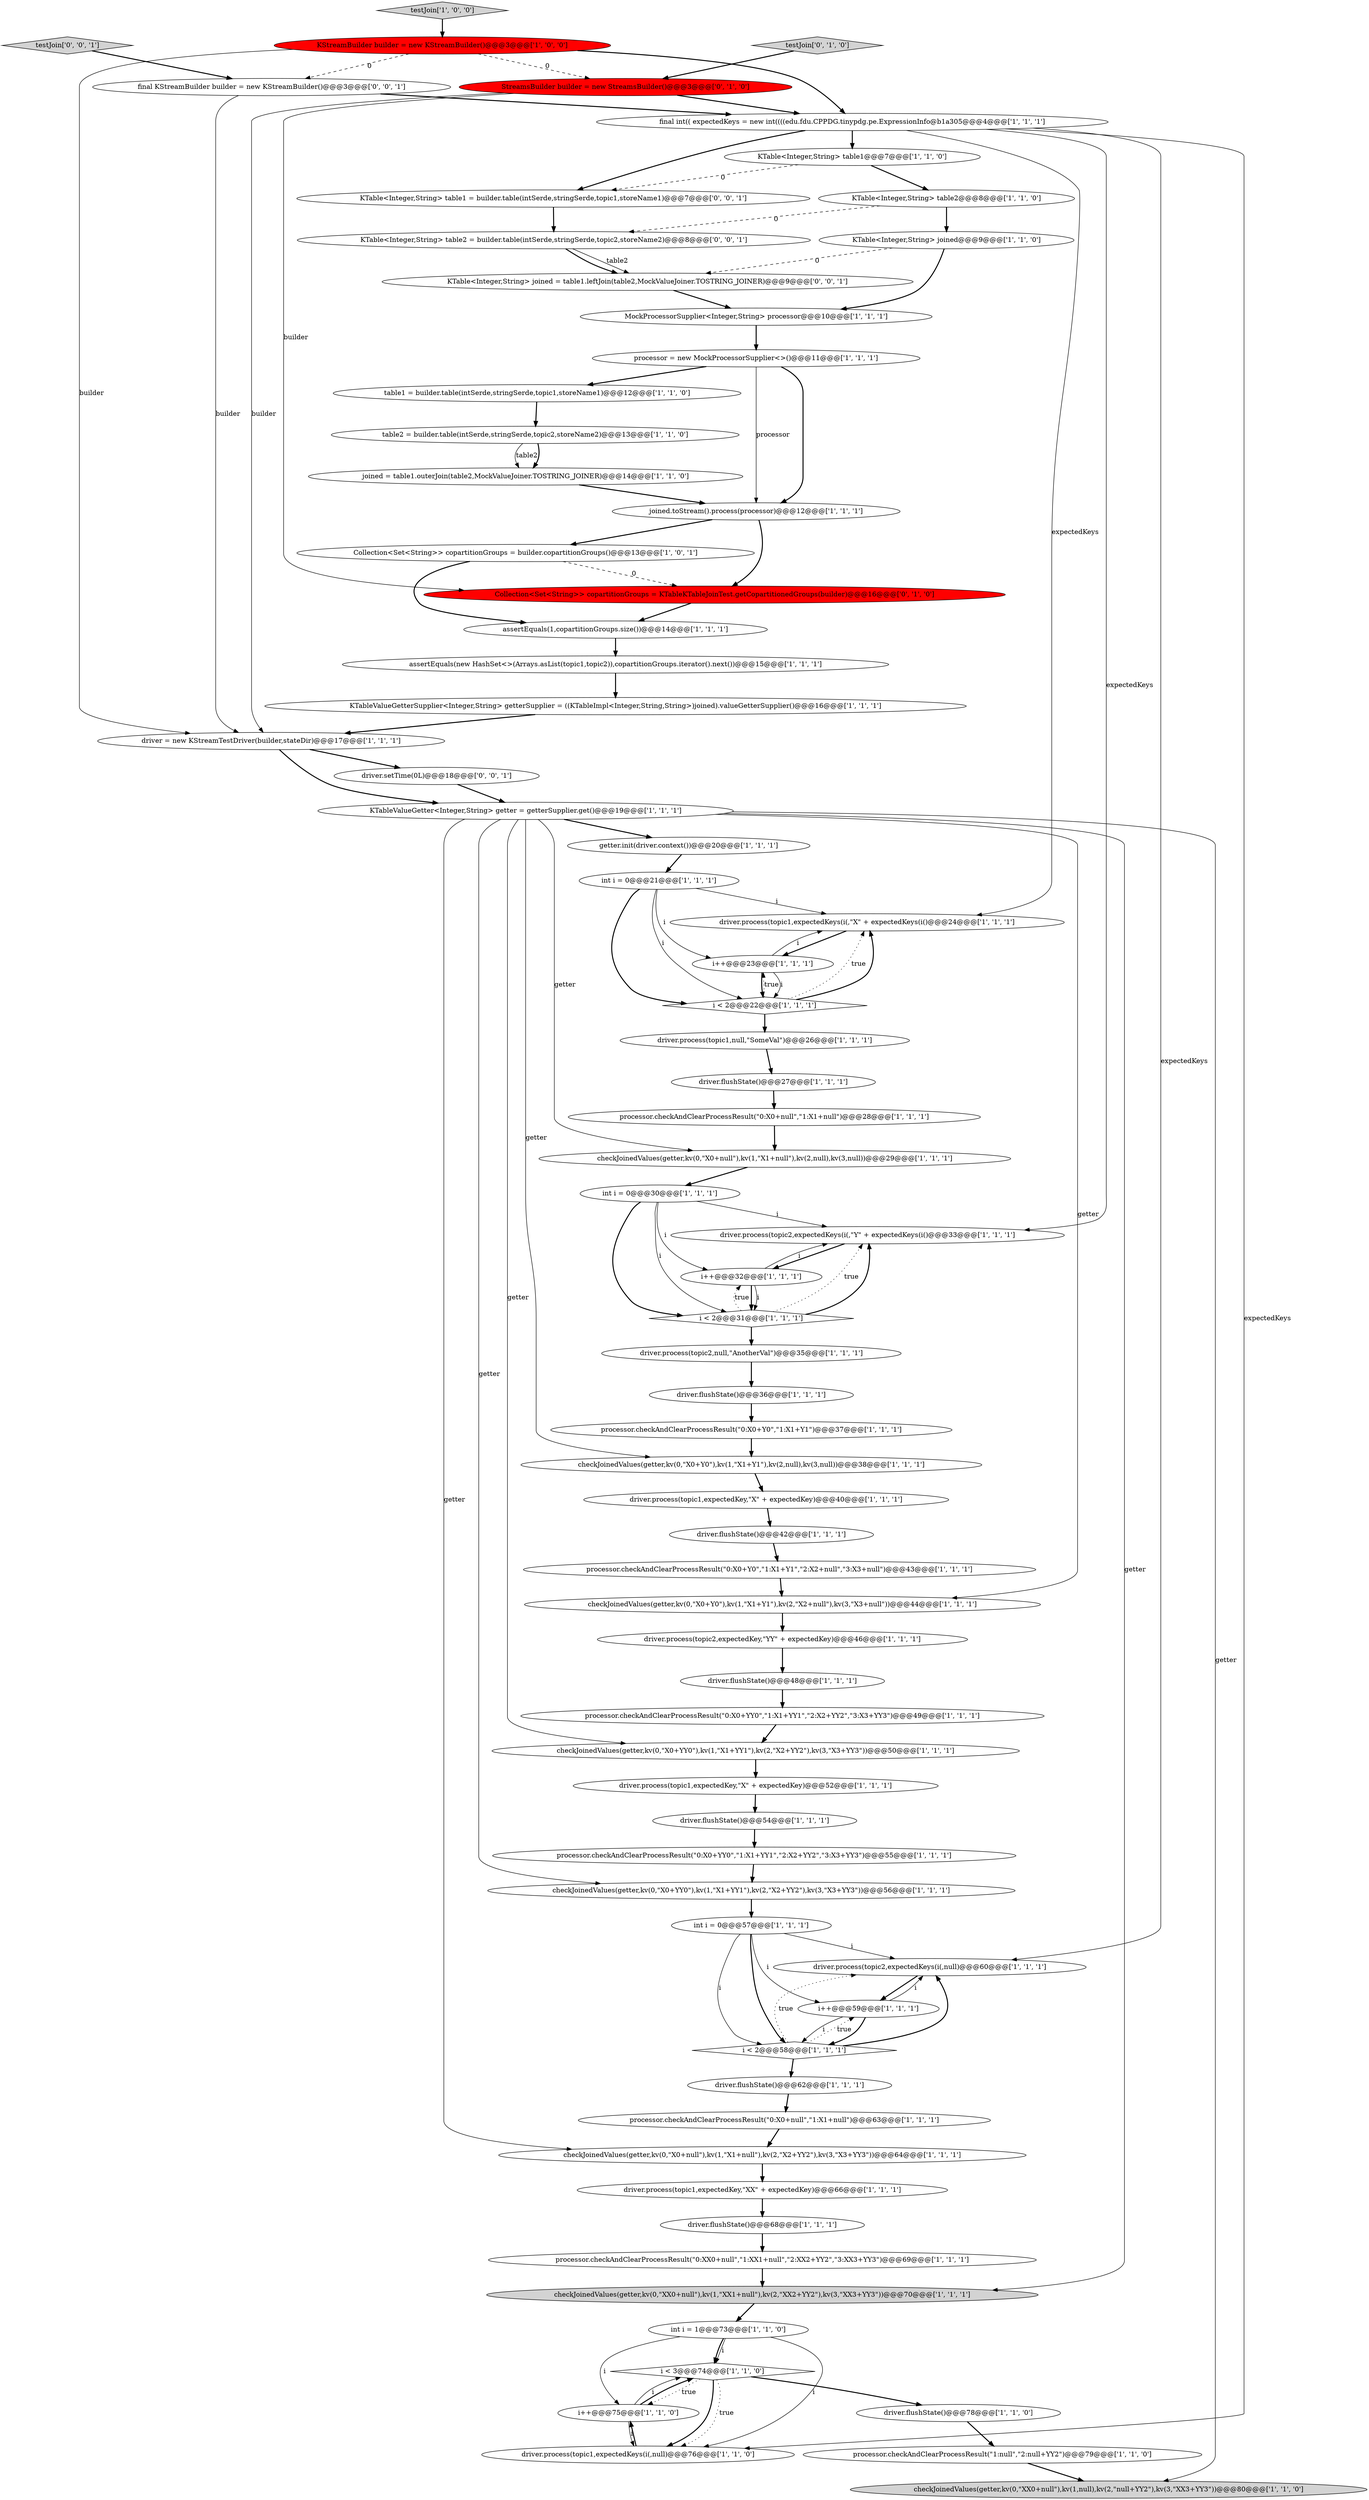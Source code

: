 digraph {
5 [style = filled, label = "driver.process(topic2,expectedKey,\"YY\" + expectedKey)@@@46@@@['1', '1', '1']", fillcolor = white, shape = ellipse image = "AAA0AAABBB1BBB"];
31 [style = filled, label = "driver.process(topic1,expectedKeys(i(,\"X\" + expectedKeys(i()@@@24@@@['1', '1', '1']", fillcolor = white, shape = ellipse image = "AAA0AAABBB1BBB"];
8 [style = filled, label = "driver.flushState()@@@62@@@['1', '1', '1']", fillcolor = white, shape = ellipse image = "AAA0AAABBB1BBB"];
70 [style = filled, label = "KTable<Integer,String> joined = table1.leftJoin(table2,MockValueJoiner.TOSTRING_JOINER)@@@9@@@['0', '0', '1']", fillcolor = white, shape = ellipse image = "AAA0AAABBB3BBB"];
52 [style = filled, label = "table1 = builder.table(intSerde,stringSerde,topic1,storeName1)@@@12@@@['1', '1', '0']", fillcolor = white, shape = ellipse image = "AAA0AAABBB1BBB"];
10 [style = filled, label = "int i = 0@@@21@@@['1', '1', '1']", fillcolor = white, shape = ellipse image = "AAA0AAABBB1BBB"];
0 [style = filled, label = "processor.checkAndClearProcessResult(\"0:X0+Y0\",\"1:X1+Y1\",\"2:X2+null\",\"3:X3+null\")@@@43@@@['1', '1', '1']", fillcolor = white, shape = ellipse image = "AAA0AAABBB1BBB"];
45 [style = filled, label = "checkJoinedValues(getter,kv(0,\"X0+null\"),kv(1,\"X1+null\"),kv(2,\"X2+YY2\"),kv(3,\"X3+YY3\"))@@@64@@@['1', '1', '1']", fillcolor = white, shape = ellipse image = "AAA0AAABBB1BBB"];
33 [style = filled, label = "i < 3@@@74@@@['1', '1', '0']", fillcolor = white, shape = diamond image = "AAA0AAABBB1BBB"];
1 [style = filled, label = "processor.checkAndClearProcessResult(\"1:null\",\"2:null+YY2\")@@@79@@@['1', '1', '0']", fillcolor = white, shape = ellipse image = "AAA0AAABBB1BBB"];
16 [style = filled, label = "checkJoinedValues(getter,kv(0,\"XX0+null\"),kv(1,\"XX1+null\"),kv(2,\"XX2+YY2\"),kv(3,\"XX3+YY3\"))@@@70@@@['1', '1', '1']", fillcolor = lightgray, shape = ellipse image = "AAA0AAABBB1BBB"];
59 [style = filled, label = "driver.flushState()@@@42@@@['1', '1', '1']", fillcolor = white, shape = ellipse image = "AAA0AAABBB1BBB"];
4 [style = filled, label = "processor.checkAndClearProcessResult(\"0:X0+null\",\"1:X1+null\")@@@63@@@['1', '1', '1']", fillcolor = white, shape = ellipse image = "AAA0AAABBB1BBB"];
24 [style = filled, label = "checkJoinedValues(getter,kv(0,\"X0+Y0\"),kv(1,\"X1+Y1\"),kv(2,null),kv(3,null))@@@38@@@['1', '1', '1']", fillcolor = white, shape = ellipse image = "AAA0AAABBB1BBB"];
34 [style = filled, label = "int i = 0@@@30@@@['1', '1', '1']", fillcolor = white, shape = ellipse image = "AAA0AAABBB1BBB"];
50 [style = filled, label = "driver.process(topic1,expectedKey,\"X\" + expectedKey)@@@40@@@['1', '1', '1']", fillcolor = white, shape = ellipse image = "AAA0AAABBB1BBB"];
64 [style = filled, label = "driver.flushState()@@@78@@@['1', '1', '0']", fillcolor = white, shape = ellipse image = "AAA0AAABBB1BBB"];
54 [style = filled, label = "int i = 1@@@73@@@['1', '1', '0']", fillcolor = white, shape = ellipse image = "AAA0AAABBB1BBB"];
66 [style = filled, label = "testJoin['0', '1', '0']", fillcolor = lightgray, shape = diamond image = "AAA0AAABBB2BBB"];
9 [style = filled, label = "driver = new KStreamTestDriver(builder,stateDir)@@@17@@@['1', '1', '1']", fillcolor = white, shape = ellipse image = "AAA0AAABBB1BBB"];
23 [style = filled, label = "KStreamBuilder builder = new KStreamBuilder()@@@3@@@['1', '0', '0']", fillcolor = red, shape = ellipse image = "AAA1AAABBB1BBB"];
7 [style = filled, label = "joined = table1.outerJoin(table2,MockValueJoiner.TOSTRING_JOINER)@@@14@@@['1', '1', '0']", fillcolor = white, shape = ellipse image = "AAA0AAABBB1BBB"];
26 [style = filled, label = "driver.process(topic1,null,\"SomeVal\")@@@26@@@['1', '1', '1']", fillcolor = white, shape = ellipse image = "AAA0AAABBB1BBB"];
68 [style = filled, label = "testJoin['0', '0', '1']", fillcolor = lightgray, shape = diamond image = "AAA0AAABBB3BBB"];
71 [style = filled, label = "final KStreamBuilder builder = new KStreamBuilder()@@@3@@@['0', '0', '1']", fillcolor = white, shape = ellipse image = "AAA0AAABBB3BBB"];
6 [style = filled, label = "KTable<Integer,String> table1@@@7@@@['1', '1', '0']", fillcolor = white, shape = ellipse image = "AAA0AAABBB1BBB"];
12 [style = filled, label = "driver.process(topic2,expectedKeys(i(,\"Y\" + expectedKeys(i()@@@33@@@['1', '1', '1']", fillcolor = white, shape = ellipse image = "AAA0AAABBB1BBB"];
17 [style = filled, label = "driver.process(topic2,expectedKeys(i(,null)@@@60@@@['1', '1', '1']", fillcolor = white, shape = ellipse image = "AAA0AAABBB1BBB"];
18 [style = filled, label = "driver.flushState()@@@68@@@['1', '1', '1']", fillcolor = white, shape = ellipse image = "AAA0AAABBB1BBB"];
73 [style = filled, label = "driver.setTime(0L)@@@18@@@['0', '0', '1']", fillcolor = white, shape = ellipse image = "AAA0AAABBB3BBB"];
56 [style = filled, label = "processor.checkAndClearProcessResult(\"0:XX0+null\",\"1:XX1+null\",\"2:XX2+YY2\",\"3:XX3+YY3\")@@@69@@@['1', '1', '1']", fillcolor = white, shape = ellipse image = "AAA0AAABBB1BBB"];
48 [style = filled, label = "i < 2@@@31@@@['1', '1', '1']", fillcolor = white, shape = diamond image = "AAA0AAABBB1BBB"];
51 [style = filled, label = "driver.process(topic1,expectedKey,\"X\" + expectedKey)@@@52@@@['1', '1', '1']", fillcolor = white, shape = ellipse image = "AAA0AAABBB1BBB"];
55 [style = filled, label = "assertEquals(1,copartitionGroups.size())@@@14@@@['1', '1', '1']", fillcolor = white, shape = ellipse image = "AAA0AAABBB1BBB"];
3 [style = filled, label = "driver.process(topic2,null,\"AnotherVal\")@@@35@@@['1', '1', '1']", fillcolor = white, shape = ellipse image = "AAA0AAABBB1BBB"];
14 [style = filled, label = "processor.checkAndClearProcessResult(\"0:X0+YY0\",\"1:X1+YY1\",\"2:X2+YY2\",\"3:X3+YY3\")@@@55@@@['1', '1', '1']", fillcolor = white, shape = ellipse image = "AAA0AAABBB1BBB"];
69 [style = filled, label = "KTable<Integer,String> table2 = builder.table(intSerde,stringSerde,topic2,storeName2)@@@8@@@['0', '0', '1']", fillcolor = white, shape = ellipse image = "AAA0AAABBB3BBB"];
62 [style = filled, label = "i++@@@32@@@['1', '1', '1']", fillcolor = white, shape = ellipse image = "AAA0AAABBB1BBB"];
25 [style = filled, label = "checkJoinedValues(getter,kv(0,\"XX0+null\"),kv(1,null),kv(2,\"null+YY2\"),kv(3,\"XX3+YY3\"))@@@80@@@['1', '1', '0']", fillcolor = lightgray, shape = ellipse image = "AAA0AAABBB1BBB"];
49 [style = filled, label = "i++@@@23@@@['1', '1', '1']", fillcolor = white, shape = ellipse image = "AAA0AAABBB1BBB"];
44 [style = filled, label = "processor.checkAndClearProcessResult(\"0:X0+YY0\",\"1:X1+YY1\",\"2:X2+YY2\",\"3:X3+YY3\")@@@49@@@['1', '1', '1']", fillcolor = white, shape = ellipse image = "AAA0AAABBB1BBB"];
2 [style = filled, label = "checkJoinedValues(getter,kv(0,\"X0+YY0\"),kv(1,\"X1+YY1\"),kv(2,\"X2+YY2\"),kv(3,\"X3+YY3\"))@@@50@@@['1', '1', '1']", fillcolor = white, shape = ellipse image = "AAA0AAABBB1BBB"];
13 [style = filled, label = "KTable<Integer,String> joined@@@9@@@['1', '1', '0']", fillcolor = white, shape = ellipse image = "AAA0AAABBB1BBB"];
29 [style = filled, label = "driver.flushState()@@@54@@@['1', '1', '1']", fillcolor = white, shape = ellipse image = "AAA0AAABBB1BBB"];
57 [style = filled, label = "checkJoinedValues(getter,kv(0,\"X0+YY0\"),kv(1,\"X1+YY1\"),kv(2,\"X2+YY2\"),kv(3,\"X3+YY3\"))@@@56@@@['1', '1', '1']", fillcolor = white, shape = ellipse image = "AAA0AAABBB1BBB"];
47 [style = filled, label = "testJoin['1', '0', '0']", fillcolor = lightgray, shape = diamond image = "AAA0AAABBB1BBB"];
30 [style = filled, label = "MockProcessorSupplier<Integer,String> processor@@@10@@@['1', '1', '1']", fillcolor = white, shape = ellipse image = "AAA0AAABBB1BBB"];
37 [style = filled, label = "i < 2@@@58@@@['1', '1', '1']", fillcolor = white, shape = diamond image = "AAA0AAABBB1BBB"];
60 [style = filled, label = "processor = new MockProcessorSupplier<>()@@@11@@@['1', '1', '1']", fillcolor = white, shape = ellipse image = "AAA0AAABBB1BBB"];
65 [style = filled, label = "StreamsBuilder builder = new StreamsBuilder()@@@3@@@['0', '1', '0']", fillcolor = red, shape = ellipse image = "AAA1AAABBB2BBB"];
11 [style = filled, label = "assertEquals(new HashSet<>(Arrays.asList(topic1,topic2)),copartitionGroups.iterator().next())@@@15@@@['1', '1', '1']", fillcolor = white, shape = ellipse image = "AAA0AAABBB1BBB"];
21 [style = filled, label = "driver.process(topic1,expectedKey,\"XX\" + expectedKey)@@@66@@@['1', '1', '1']", fillcolor = white, shape = ellipse image = "AAA0AAABBB1BBB"];
41 [style = filled, label = "final int(( expectedKeys = new int((((edu.fdu.CPPDG.tinypdg.pe.ExpressionInfo@b1a305@@@4@@@['1', '1', '1']", fillcolor = white, shape = ellipse image = "AAA0AAABBB1BBB"];
53 [style = filled, label = "i < 2@@@22@@@['1', '1', '1']", fillcolor = white, shape = diamond image = "AAA0AAABBB1BBB"];
46 [style = filled, label = "KTable<Integer,String> table2@@@8@@@['1', '1', '0']", fillcolor = white, shape = ellipse image = "AAA0AAABBB1BBB"];
36 [style = filled, label = "processor.checkAndClearProcessResult(\"0:X0+Y0\",\"1:X1+Y1\")@@@37@@@['1', '1', '1']", fillcolor = white, shape = ellipse image = "AAA0AAABBB1BBB"];
39 [style = filled, label = "i++@@@75@@@['1', '1', '0']", fillcolor = white, shape = ellipse image = "AAA0AAABBB1BBB"];
20 [style = filled, label = "int i = 0@@@57@@@['1', '1', '1']", fillcolor = white, shape = ellipse image = "AAA0AAABBB1BBB"];
32 [style = filled, label = "table2 = builder.table(intSerde,stringSerde,topic2,storeName2)@@@13@@@['1', '1', '0']", fillcolor = white, shape = ellipse image = "AAA0AAABBB1BBB"];
42 [style = filled, label = "getter.init(driver.context())@@@20@@@['1', '1', '1']", fillcolor = white, shape = ellipse image = "AAA0AAABBB1BBB"];
58 [style = filled, label = "checkJoinedValues(getter,kv(0,\"X0+Y0\"),kv(1,\"X1+Y1\"),kv(2,\"X2+null\"),kv(3,\"X3+null\"))@@@44@@@['1', '1', '1']", fillcolor = white, shape = ellipse image = "AAA0AAABBB1BBB"];
40 [style = filled, label = "Collection<Set<String>> copartitionGroups = builder.copartitionGroups()@@@13@@@['1', '0', '1']", fillcolor = white, shape = ellipse image = "AAA0AAABBB1BBB"];
35 [style = filled, label = "KTableValueGetter<Integer,String> getter = getterSupplier.get()@@@19@@@['1', '1', '1']", fillcolor = white, shape = ellipse image = "AAA0AAABBB1BBB"];
67 [style = filled, label = "Collection<Set<String>> copartitionGroups = KTableKTableJoinTest.getCopartitionedGroups(builder)@@@16@@@['0', '1', '0']", fillcolor = red, shape = ellipse image = "AAA1AAABBB2BBB"];
72 [style = filled, label = "KTable<Integer,String> table1 = builder.table(intSerde,stringSerde,topic1,storeName1)@@@7@@@['0', '0', '1']", fillcolor = white, shape = ellipse image = "AAA0AAABBB3BBB"];
22 [style = filled, label = "KTableValueGetterSupplier<Integer,String> getterSupplier = ((KTableImpl<Integer,String,String>)joined).valueGetterSupplier()@@@16@@@['1', '1', '1']", fillcolor = white, shape = ellipse image = "AAA0AAABBB1BBB"];
28 [style = filled, label = "processor.checkAndClearProcessResult(\"0:X0+null\",\"1:X1+null\")@@@28@@@['1', '1', '1']", fillcolor = white, shape = ellipse image = "AAA0AAABBB1BBB"];
38 [style = filled, label = "driver.flushState()@@@36@@@['1', '1', '1']", fillcolor = white, shape = ellipse image = "AAA0AAABBB1BBB"];
61 [style = filled, label = "driver.flushState()@@@27@@@['1', '1', '1']", fillcolor = white, shape = ellipse image = "AAA0AAABBB1BBB"];
15 [style = filled, label = "i++@@@59@@@['1', '1', '1']", fillcolor = white, shape = ellipse image = "AAA0AAABBB1BBB"];
43 [style = filled, label = "driver.flushState()@@@48@@@['1', '1', '1']", fillcolor = white, shape = ellipse image = "AAA0AAABBB1BBB"];
63 [style = filled, label = "driver.process(topic1,expectedKeys(i(,null)@@@76@@@['1', '1', '0']", fillcolor = white, shape = ellipse image = "AAA0AAABBB1BBB"];
19 [style = filled, label = "checkJoinedValues(getter,kv(0,\"X0+null\"),kv(1,\"X1+null\"),kv(2,null),kv(3,null))@@@29@@@['1', '1', '1']", fillcolor = white, shape = ellipse image = "AAA0AAABBB1BBB"];
27 [style = filled, label = "joined.toStream().process(processor)@@@12@@@['1', '1', '1']", fillcolor = white, shape = ellipse image = "AAA0AAABBB1BBB"];
48->3 [style = bold, label=""];
41->12 [style = solid, label="expectedKeys"];
46->13 [style = bold, label=""];
48->12 [style = dotted, label="true"];
2->51 [style = bold, label=""];
35->57 [style = solid, label="getter"];
40->55 [style = bold, label=""];
10->53 [style = bold, label=""];
54->63 [style = solid, label="i"];
57->20 [style = bold, label=""];
3->38 [style = bold, label=""];
35->24 [style = solid, label="getter"];
9->35 [style = bold, label=""];
21->18 [style = bold, label=""];
33->63 [style = bold, label=""];
54->33 [style = solid, label="i"];
20->17 [style = solid, label="i"];
48->12 [style = bold, label=""];
40->67 [style = dashed, label="0"];
35->25 [style = solid, label="getter"];
20->37 [style = solid, label="i"];
36->24 [style = bold, label=""];
54->39 [style = solid, label="i"];
29->14 [style = bold, label=""];
20->37 [style = bold, label=""];
54->33 [style = bold, label=""];
27->67 [style = bold, label=""];
55->11 [style = bold, label=""];
26->61 [style = bold, label=""];
6->46 [style = bold, label=""];
8->4 [style = bold, label=""];
43->44 [style = bold, label=""];
35->16 [style = solid, label="getter"];
64->1 [style = bold, label=""];
30->60 [style = bold, label=""];
53->49 [style = dotted, label="true"];
44->2 [style = bold, label=""];
19->34 [style = bold, label=""];
34->48 [style = bold, label=""];
6->72 [style = dashed, label="0"];
32->7 [style = solid, label="table2"];
71->41 [style = bold, label=""];
0->58 [style = bold, label=""];
22->9 [style = bold, label=""];
73->35 [style = bold, label=""];
32->7 [style = bold, label=""];
41->6 [style = bold, label=""];
18->56 [style = bold, label=""];
60->27 [style = solid, label="processor"];
35->45 [style = solid, label="getter"];
49->53 [style = solid, label="i"];
35->19 [style = solid, label="getter"];
23->9 [style = solid, label="builder"];
4->45 [style = bold, label=""];
41->31 [style = solid, label="expectedKeys"];
49->31 [style = solid, label="i"];
62->48 [style = solid, label="i"];
14->57 [style = bold, label=""];
28->19 [style = bold, label=""];
17->15 [style = bold, label=""];
10->49 [style = solid, label="i"];
62->48 [style = bold, label=""];
56->16 [style = bold, label=""];
45->21 [style = bold, label=""];
15->37 [style = solid, label="i"];
61->28 [style = bold, label=""];
63->39 [style = bold, label=""];
20->15 [style = solid, label="i"];
33->39 [style = dotted, label="true"];
34->62 [style = solid, label="i"];
66->65 [style = bold, label=""];
34->48 [style = solid, label="i"];
72->69 [style = bold, label=""];
35->42 [style = bold, label=""];
12->62 [style = bold, label=""];
39->33 [style = solid, label="i"];
65->41 [style = bold, label=""];
35->58 [style = solid, label="getter"];
34->12 [style = solid, label="i"];
31->49 [style = bold, label=""];
13->70 [style = dashed, label="0"];
41->63 [style = solid, label="expectedKeys"];
48->62 [style = dotted, label="true"];
23->41 [style = bold, label=""];
37->15 [style = dotted, label="true"];
39->33 [style = bold, label=""];
16->54 [style = bold, label=""];
51->29 [style = bold, label=""];
53->31 [style = dotted, label="true"];
35->2 [style = solid, label="getter"];
70->30 [style = bold, label=""];
62->12 [style = solid, label="i"];
53->26 [style = bold, label=""];
11->22 [style = bold, label=""];
41->17 [style = solid, label="expectedKeys"];
60->52 [style = bold, label=""];
37->8 [style = bold, label=""];
10->53 [style = solid, label="i"];
47->23 [style = bold, label=""];
65->9 [style = solid, label="builder"];
15->37 [style = bold, label=""];
23->71 [style = dashed, label="0"];
1->25 [style = bold, label=""];
60->27 [style = bold, label=""];
24->50 [style = bold, label=""];
71->9 [style = solid, label="builder"];
65->67 [style = solid, label="builder"];
37->17 [style = bold, label=""];
9->73 [style = bold, label=""];
39->63 [style = solid, label="i"];
38->36 [style = bold, label=""];
13->30 [style = bold, label=""];
46->69 [style = dashed, label="0"];
53->31 [style = bold, label=""];
5->43 [style = bold, label=""];
49->53 [style = bold, label=""];
37->17 [style = dotted, label="true"];
15->17 [style = solid, label="i"];
33->63 [style = dotted, label="true"];
10->31 [style = solid, label="i"];
23->65 [style = dashed, label="0"];
67->55 [style = bold, label=""];
69->70 [style = solid, label="table2"];
52->32 [style = bold, label=""];
68->71 [style = bold, label=""];
42->10 [style = bold, label=""];
58->5 [style = bold, label=""];
7->27 [style = bold, label=""];
27->40 [style = bold, label=""];
59->0 [style = bold, label=""];
69->70 [style = bold, label=""];
41->72 [style = bold, label=""];
33->64 [style = bold, label=""];
50->59 [style = bold, label=""];
}
